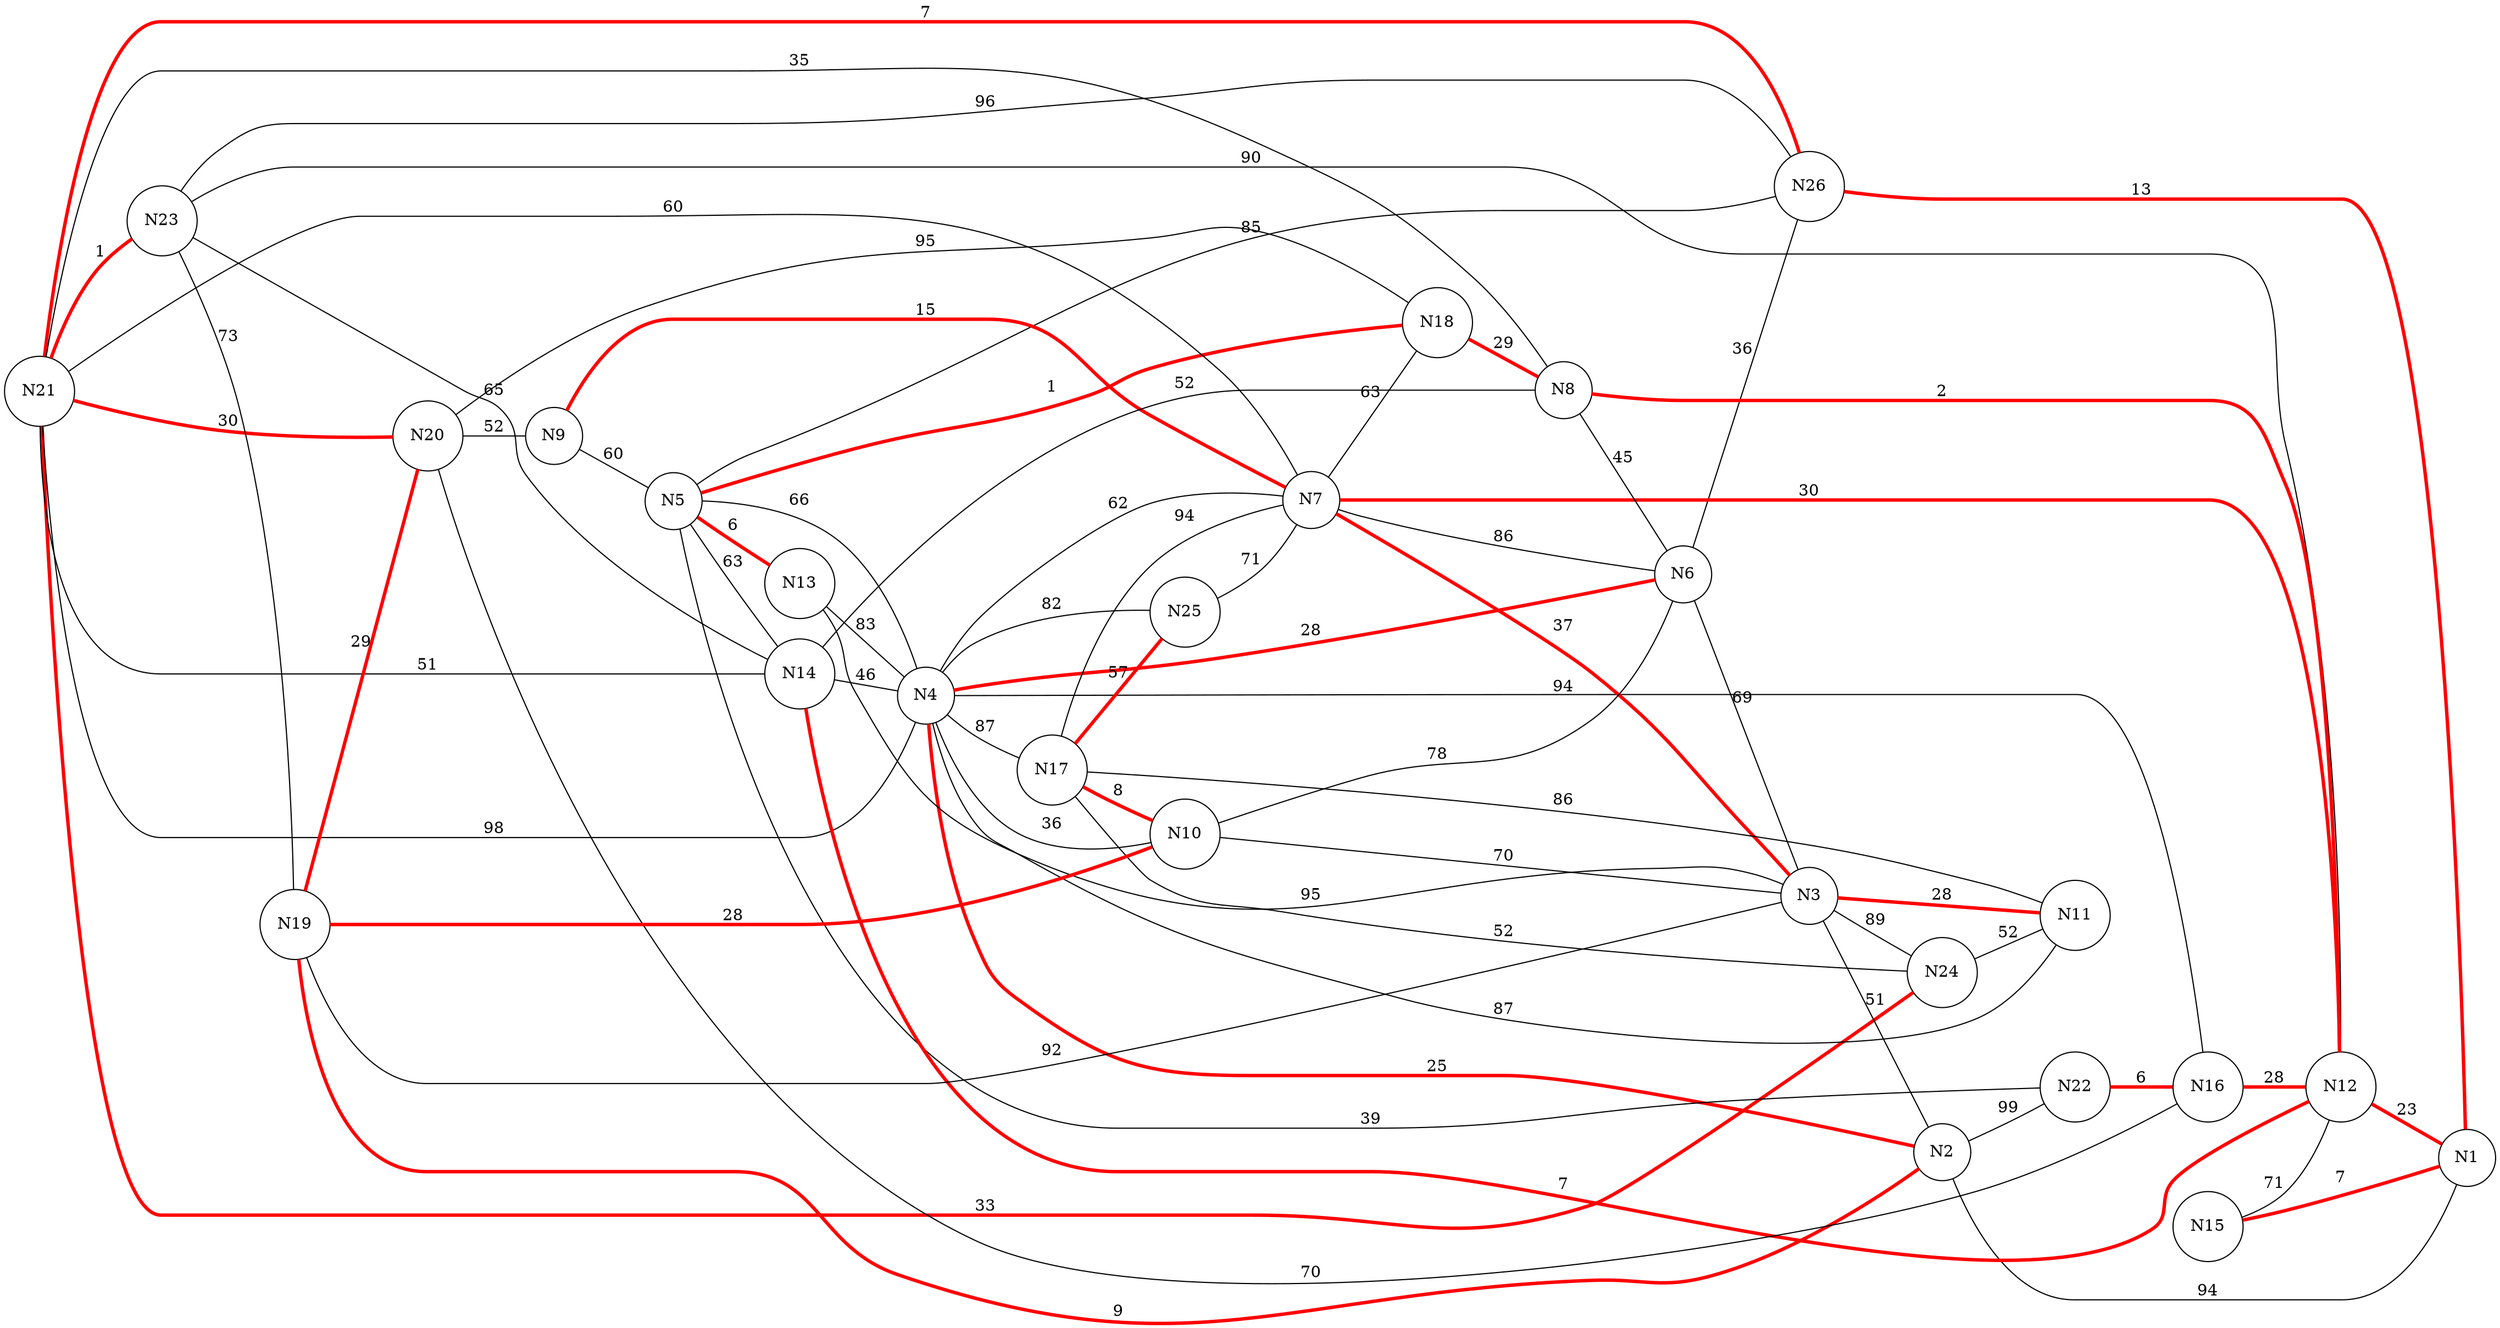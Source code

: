 graph G {
  rankdir=LR;
  node [shape=circle];

  N21;
  N20;
  N23;
  N22;
  N25;
  N24;
  N26;
  N1;
  N2;
  N3;
  N4;
  N5;
  N6;
  N7;
  N8;
  N9;
  N10;
  N12;
  N11;
  N14;
  N13;
  N16;
  N15;
  N18;
  N17;
  N19;

  N2 -- N1 [label="94"];
  N3 -- N2 [label="51"];
  N4 -- N2 [label="25", color="red", penwidth=3.0];
  N5 -- N4 [label="66"];
  N6 -- N3 [label="69"];
  N7 -- N3 [label="37", color="red", penwidth=3.0];
  N8 -- N6 [label="45"];
  N9 -- N7 [label="15", color="red", penwidth=3.0];
  N10 -- N3 [label="70"];
  N11 -- N4 [label="87"];
  N12 -- N1 [label="23", color="red", penwidth=3.0];
  N13 -- N3 [label="95"];
  N14 -- N12 [label="7", color="red", penwidth=3.0];
  N15 -- N12 [label="71"];
  N16 -- N12 [label="28", color="red", penwidth=3.0];
  N17 -- N11 [label="86"];
  N18 -- N8 [label="29", color="red", penwidth=3.0];
  N19 -- N10 [label="28", color="red", penwidth=3.0];
  N20 -- N9 [label="52"];
  N21 -- N4 [label="98"];
  N22 -- N16 [label="6", color="red", penwidth=3.0];
  N23 -- N12 [label="90"];
  N24 -- N11 [label="52"];
  N25 -- N7 [label="71"];
  N26 -- N1 [label="13", color="red", penwidth=3.0];
  N16 -- N20 [label="70"];
  N10 -- N4 [label="36"];
  N2 -- N19 [label="9", color="red", penwidth=3.0];
  N6 -- N4 [label="28", color="red", penwidth=3.0];
  N3 -- N11 [label="28", color="red", penwidth=3.0];
  N15 -- N1 [label="7", color="red", penwidth=3.0];
  N8 -- N12 [label="2", color="red", penwidth=3.0];
  N21 -- N8 [label="35"];
  N19 -- N20 [label="29", color="red", penwidth=3.0];
  N3 -- N24 [label="89"];
  N4 -- N16 [label="94"];
  N7 -- N12 [label="30", color="red", penwidth=3.0];
  N7 -- N21 [label="60"];
  N17 -- N7 [label="94"];
  N7 -- N18 [label="63"];
  N17 -- N24 [label="52"];
  N5 -- N22 [label="39"];
  N4 -- N17 [label="87"];
  N19 -- N3 [label="92"];
  N7 -- N6 [label="86"];
  N21 -- N24 [label="33", color="red", penwidth=3.0];
  N10 -- N6 [label="78"];
  N17 -- N10 [label="8", color="red", penwidth=3.0];
  N5 -- N26 [label="85"];
  N21 -- N23 [label="1", color="red", penwidth=3.0];
  N6 -- N26 [label="36"];
  N14 -- N21 [label="51"];
  N13 -- N4 [label="83"];
  N21 -- N26 [label="7", color="red", penwidth=3.0];
  N17 -- N25 [label="57", color="red", penwidth=3.0];
  N18 -- N20 [label="95"];
  N26 -- N23 [label="96"];
  N23 -- N19 [label="73"];
  N14 -- N8 [label="52"];
  N14 -- N23 [label="65"];
  N20 -- N21 [label="30", color="red", penwidth=3.0];
  N9 -- N5 [label="60"];
  N5 -- N18 [label="1", color="red", penwidth=3.0];
  N14 -- N4 [label="46"];
  N25 -- N4 [label="82"];
  N5 -- N14 [label="63"];
  N5 -- N13 [label="6", color="red", penwidth=3.0];
  N4 -- N7 [label="62"];
  N2 -- N22 [label="99"];
}

